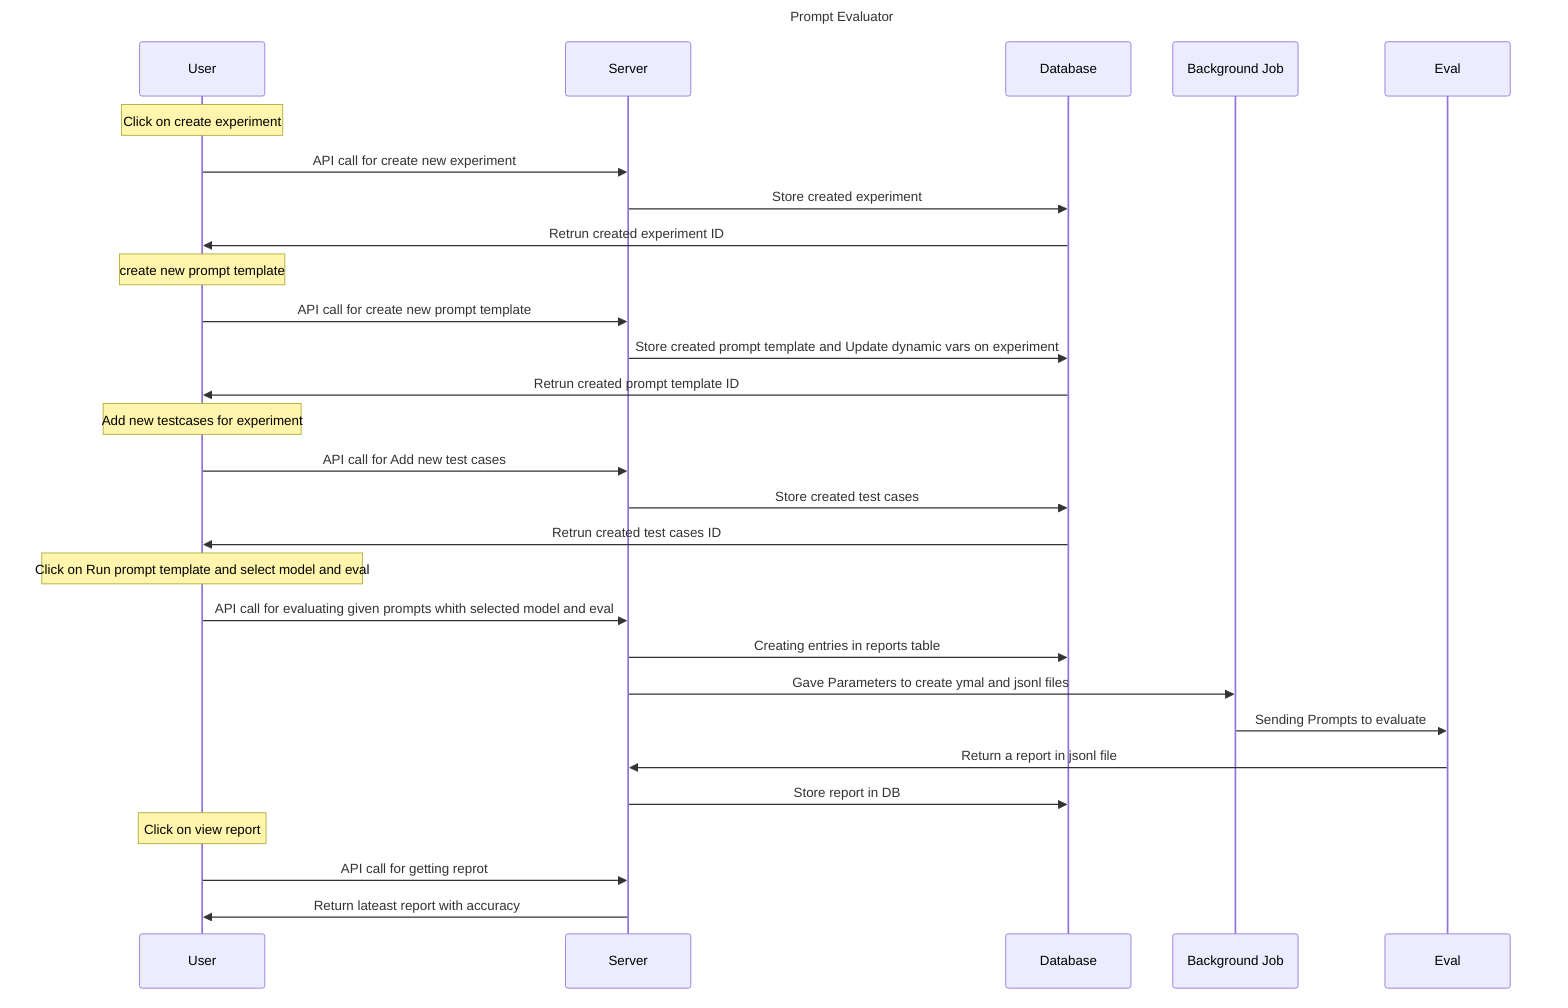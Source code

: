 %% Documentation: https://github.com/mermaid-js/mermaid
%% Editor: https://mermaid.live/edit

sequenceDiagram
title Prompt Evaluator

participant User
participant Server
participant DB as Database
participant BG as Background Job
participant Eval

note over User: Click on create experiment
User->>Server: API call for create new experiment
Server->>DB: Store created experiment
DB->>User: Retrun created experiment ID 

note over User: create new prompt template
User->>Server: API call for create new prompt template
Server->>DB: Store created prompt template and Update dynamic vars on experiment
DB->>User: Retrun created prompt template ID

note over User: Add new testcases for experiment
User->>Server: API call for Add new test cases
Server->>DB: Store created test cases
DB->>User: Retrun created test cases ID 

note over User: Click on Run prompt template and select model and eval
User->>Server: API call for evaluating given prompts whith selected model and eval
Server->>DB: Creating entries in reports table 
Server->>BG: Gave Parameters to create ymal and jsonl files
BG->>Eval: Sending Prompts to evaluate  
Eval->>Server: Return a report in jsonl file
Server->>DB: Store report in DB

note over User: Click on view report
User->>Server: API call for getting reprot 
Server->>User: Return lateast report with accuracy